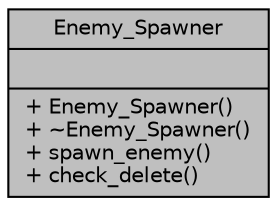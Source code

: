 digraph "Enemy_Spawner"
{
  edge [fontname="Helvetica",fontsize="10",labelfontname="Helvetica",labelfontsize="10"];
  node [fontname="Helvetica",fontsize="10",shape=record];
  Node1 [label="{Enemy_Spawner\n||+ Enemy_Spawner()\l+ ~Enemy_Spawner()\l+ spawn_enemy()\l+ check_delete()\l}",height=0.2,width=0.4,color="black", fillcolor="grey75", style="filled", fontcolor="black"];
}
